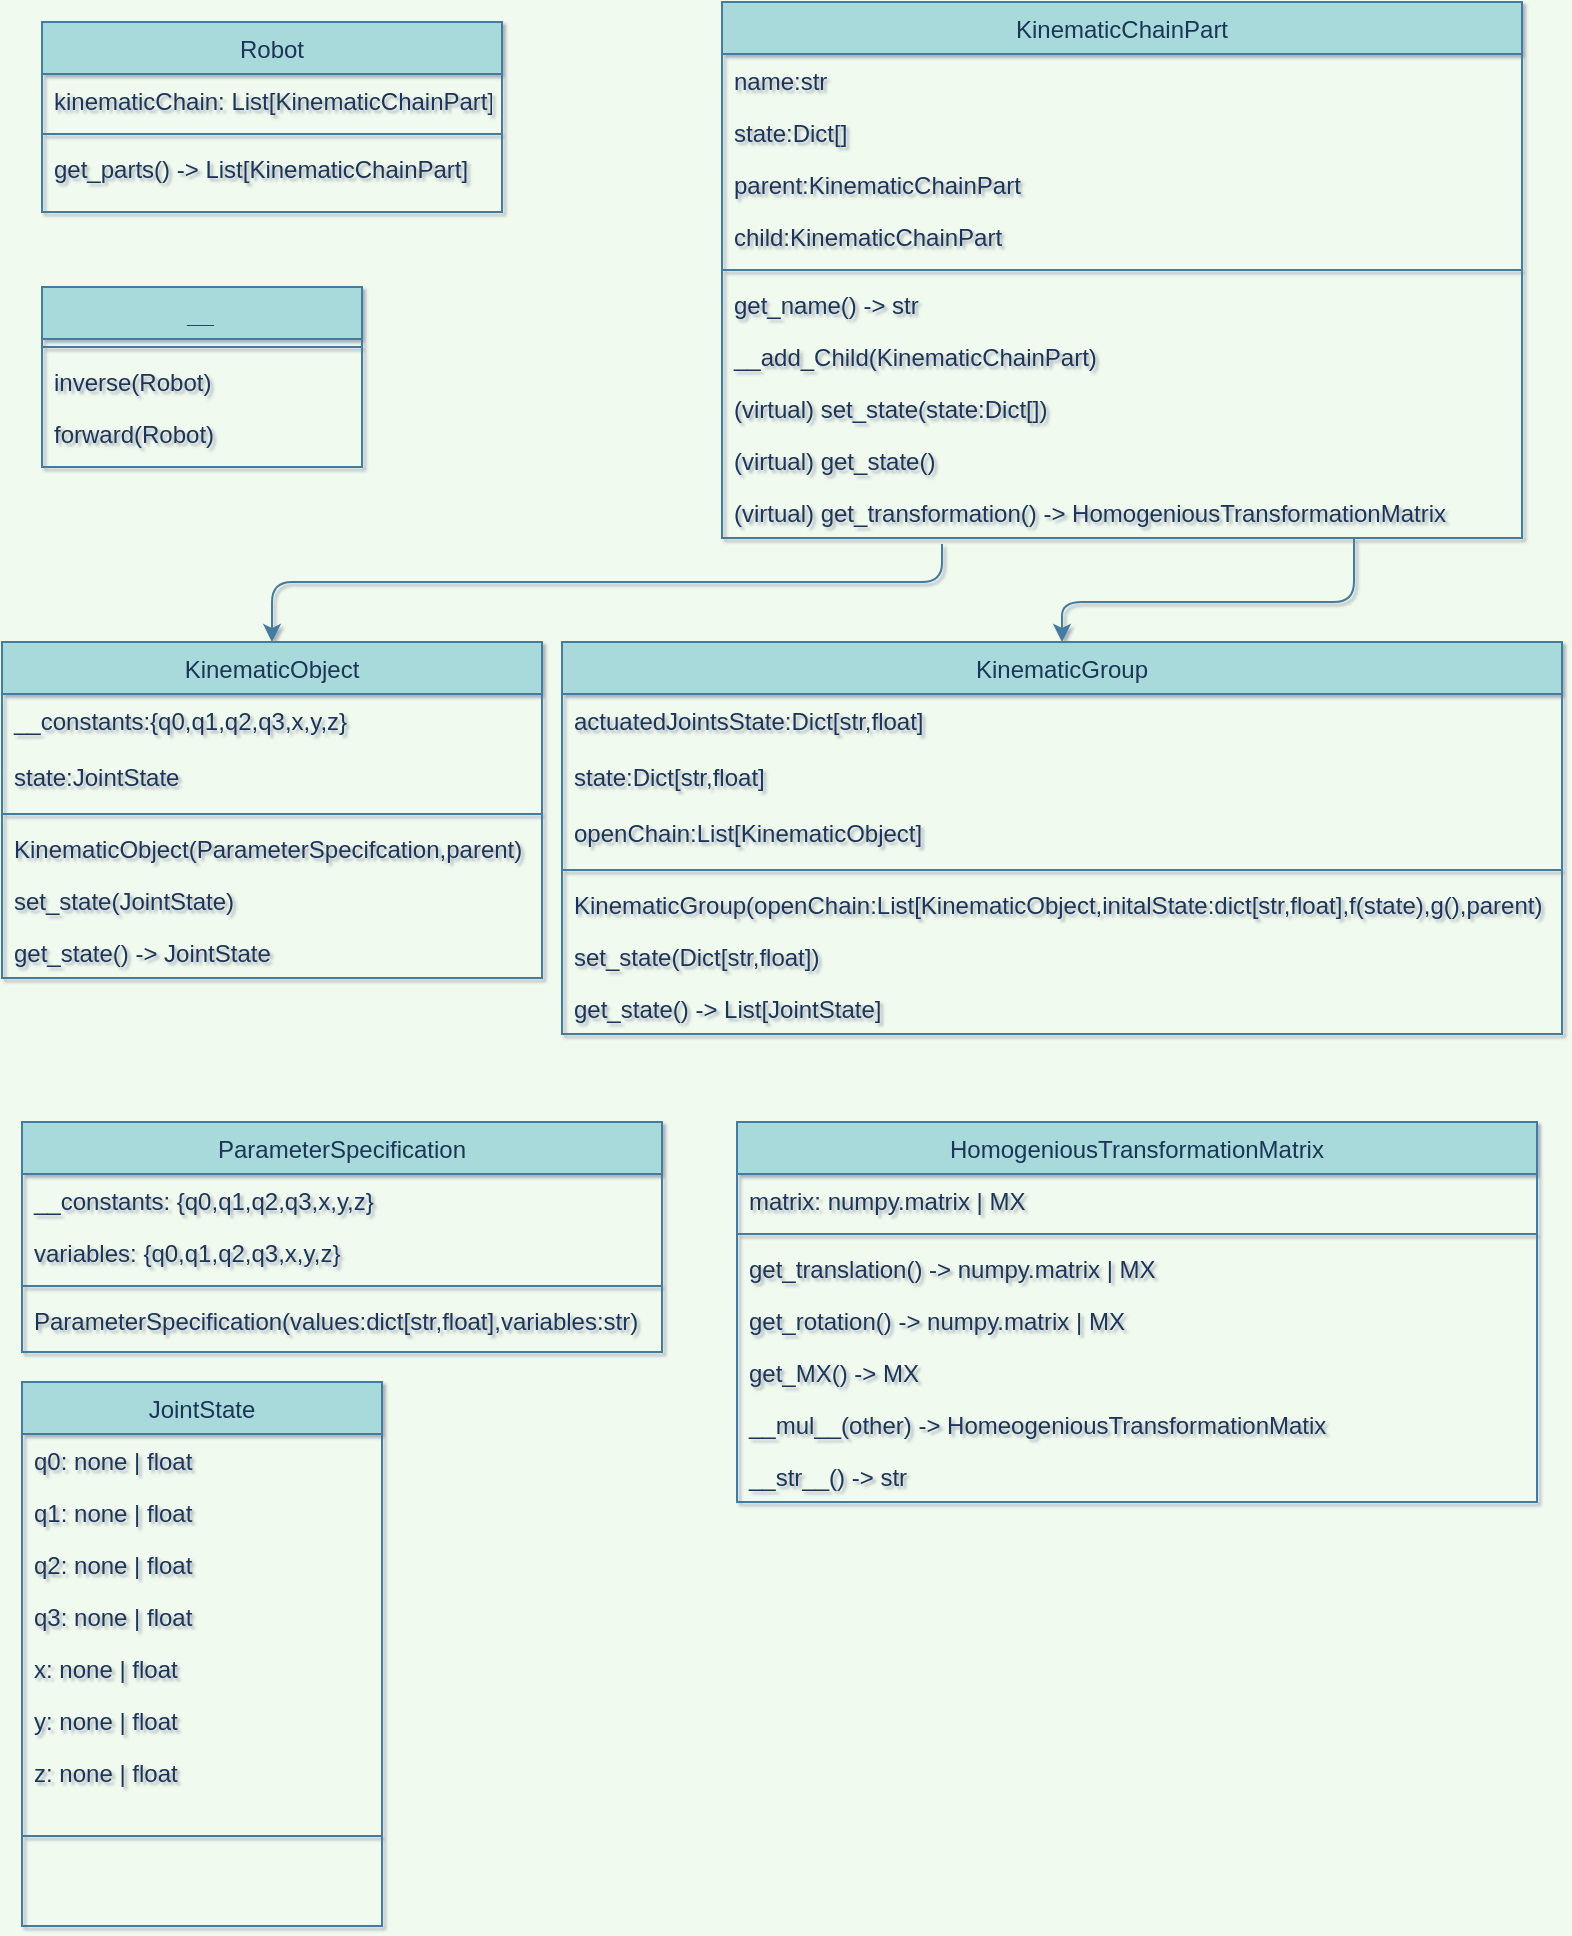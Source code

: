 <mxfile scale="1" border="10">
    <diagram id="C5RBs43oDa-KdzZeNtuy" name="Page-1">
        <mxGraphModel dx="1881" dy="625" grid="1" gridSize="10" guides="1" tooltips="1" connect="1" arrows="1" fold="1" page="1" pageScale="1" pageWidth="827" pageHeight="1169" background="#F1FAEE" math="0" shadow="1">
            <root>
                <mxCell id="WIyWlLk6GJQsqaUBKTNV-0"/>
                <mxCell id="WIyWlLk6GJQsqaUBKTNV-1" parent="WIyWlLk6GJQsqaUBKTNV-0"/>
                <mxCell id="zkfFHV4jXpPFQw0GAbJ--0" value="Robot&#10;" style="swimlane;fontStyle=0;align=center;verticalAlign=top;childLayout=stackLayout;horizontal=1;startSize=26;horizontalStack=0;resizeParent=1;resizeLast=0;collapsible=1;marginBottom=0;shadow=0;strokeWidth=1;fillColor=#A8DADC;strokeColor=#457B9D;fontColor=#1D3557;" parent="WIyWlLk6GJQsqaUBKTNV-1" vertex="1">
                    <mxGeometry x="40" y="30" width="230" height="95" as="geometry">
                        <mxRectangle x="230" y="140" width="160" height="26" as="alternateBounds"/>
                    </mxGeometry>
                </mxCell>
                <mxCell id="zkfFHV4jXpPFQw0GAbJ--1" value="kinematicChain: List[KinematicChainPart]&#10;" style="text;align=left;verticalAlign=top;spacingLeft=4;spacingRight=4;overflow=hidden;rotatable=0;points=[[0,0.5],[1,0.5]];portConstraint=eastwest;fontColor=#1D3557;" parent="zkfFHV4jXpPFQw0GAbJ--0" vertex="1">
                    <mxGeometry y="26" width="230" height="26" as="geometry"/>
                </mxCell>
                <mxCell id="zkfFHV4jXpPFQw0GAbJ--4" value="" style="line;html=1;strokeWidth=1;align=left;verticalAlign=middle;spacingTop=-1;spacingLeft=3;spacingRight=3;rotatable=0;labelPosition=right;points=[];portConstraint=eastwest;fillColor=#A8DADC;strokeColor=#457B9D;fontColor=#1D3557;labelBackgroundColor=#F1FAEE;" parent="zkfFHV4jXpPFQw0GAbJ--0" vertex="1">
                    <mxGeometry y="52" width="230" height="8" as="geometry"/>
                </mxCell>
                <mxCell id="1Mubp9VxluldV6Ck6pvW-1" value="get_parts() -&gt; List[KinematicChainPart]" style="text;align=left;verticalAlign=top;spacingLeft=4;spacingRight=4;overflow=hidden;rotatable=0;points=[[0,0.5],[1,0.5]];portConstraint=eastwest;fontColor=#1D3557;" parent="zkfFHV4jXpPFQw0GAbJ--0" vertex="1">
                    <mxGeometry y="60" width="230" height="26" as="geometry"/>
                </mxCell>
                <mxCell id="zkfFHV4jXpPFQw0GAbJ--17" value="KinematicGroup&#10;" style="swimlane;fontStyle=0;align=center;verticalAlign=top;childLayout=stackLayout;horizontal=1;startSize=26;horizontalStack=0;resizeParent=1;resizeLast=0;collapsible=1;marginBottom=0;shadow=0;strokeWidth=1;fillColor=#A8DADC;strokeColor=#457B9D;fontColor=#1D3557;" parent="WIyWlLk6GJQsqaUBKTNV-1" vertex="1">
                    <mxGeometry x="300" y="340" width="500" height="196" as="geometry">
                        <mxRectangle x="550" y="140" width="160" height="26" as="alternateBounds"/>
                    </mxGeometry>
                </mxCell>
                <mxCell id="zkfFHV4jXpPFQw0GAbJ--19" value="actuatedJointsState:Dict[str,float]" style="text;align=left;verticalAlign=top;spacingLeft=4;spacingRight=4;overflow=hidden;rotatable=0;points=[[0,0.5],[1,0.5]];portConstraint=eastwest;shadow=0;html=0;fontColor=#1D3557;" parent="zkfFHV4jXpPFQw0GAbJ--17" vertex="1">
                    <mxGeometry y="26" width="500" height="28" as="geometry"/>
                </mxCell>
                <mxCell id="52" value="state:Dict[str,float]" style="text;align=left;verticalAlign=top;spacingLeft=4;spacingRight=4;overflow=hidden;rotatable=0;points=[[0,0.5],[1,0.5]];portConstraint=eastwest;shadow=0;html=0;fontColor=#1D3557;" vertex="1" parent="zkfFHV4jXpPFQw0GAbJ--17">
                    <mxGeometry y="54" width="500" height="28" as="geometry"/>
                </mxCell>
                <mxCell id="49" value="openChain:List[KinematicObject]" style="text;align=left;verticalAlign=top;spacingLeft=4;spacingRight=4;overflow=hidden;rotatable=0;points=[[0,0.5],[1,0.5]];portConstraint=eastwest;shadow=0;html=0;fontColor=#1D3557;" vertex="1" parent="zkfFHV4jXpPFQw0GAbJ--17">
                    <mxGeometry y="82" width="500" height="28" as="geometry"/>
                </mxCell>
                <mxCell id="1Mubp9VxluldV6Ck6pvW-6" value="" style="line;html=1;strokeWidth=1;align=left;verticalAlign=middle;spacingTop=-1;spacingLeft=3;spacingRight=3;rotatable=0;labelPosition=right;points=[];portConstraint=eastwest;fillColor=#A8DADC;strokeColor=#457B9D;fontColor=#1D3557;labelBackgroundColor=#F1FAEE;" parent="zkfFHV4jXpPFQw0GAbJ--17" vertex="1">
                    <mxGeometry y="110" width="500" height="8" as="geometry"/>
                </mxCell>
                <mxCell id="1Mubp9VxluldV6Ck6pvW-5" value="KinematicGroup(openChain:List[KinematicObject,initalState:dict[str,float],f(state),g(),parent)" style="text;align=left;verticalAlign=top;spacingLeft=4;spacingRight=4;overflow=hidden;rotatable=0;points=[[0,0.5],[1,0.5]];portConstraint=eastwest;fontColor=#1D3557;" parent="zkfFHV4jXpPFQw0GAbJ--17" vertex="1">
                    <mxGeometry y="118" width="500" height="26" as="geometry"/>
                </mxCell>
                <mxCell id="103" value="set_state(Dict[str,float])" style="text;align=left;verticalAlign=top;spacingLeft=4;spacingRight=4;overflow=hidden;rotatable=0;points=[[0,0.5],[1,0.5]];portConstraint=eastwest;fontColor=#1D3557;" vertex="1" parent="zkfFHV4jXpPFQw0GAbJ--17">
                    <mxGeometry y="144" width="500" height="26" as="geometry"/>
                </mxCell>
                <mxCell id="1Mubp9VxluldV6Ck6pvW-3" value="get_state() -&gt; List[JointState]" style="text;align=left;verticalAlign=top;spacingLeft=4;spacingRight=4;overflow=hidden;rotatable=0;points=[[0,0.5],[1,0.5]];portConstraint=eastwest;fontColor=#1D3557;" parent="zkfFHV4jXpPFQw0GAbJ--17" vertex="1">
                    <mxGeometry y="170" width="500" height="26" as="geometry"/>
                </mxCell>
                <mxCell id="24" value="ParameterSpecification&#10;" style="swimlane;fontStyle=0;align=center;verticalAlign=top;childLayout=stackLayout;horizontal=1;startSize=26;horizontalStack=0;resizeParent=1;resizeLast=0;collapsible=1;marginBottom=0;shadow=0;strokeWidth=1;fillColor=#A8DADC;strokeColor=#457B9D;fontColor=#1D3557;" parent="WIyWlLk6GJQsqaUBKTNV-1" vertex="1">
                    <mxGeometry x="30" y="580" width="320" height="115" as="geometry">
                        <mxRectangle x="550" y="140" width="160" height="26" as="alternateBounds"/>
                    </mxGeometry>
                </mxCell>
                <mxCell id="25" value="__constants: {q0,q1,q2,q3,x,y,z}" style="text;align=left;verticalAlign=top;spacingLeft=4;spacingRight=4;overflow=hidden;rotatable=0;points=[[0,0.5],[1,0.5]];portConstraint=eastwest;fontColor=#1D3557;" parent="24" vertex="1">
                    <mxGeometry y="26" width="320" height="26" as="geometry"/>
                </mxCell>
                <mxCell id="26" value="variables: {q0,q1,q2,q3,x,y,z}" style="text;align=left;verticalAlign=top;spacingLeft=4;spacingRight=4;overflow=hidden;rotatable=0;points=[[0,0.5],[1,0.5]];portConstraint=eastwest;fontColor=#1D3557;" parent="24" vertex="1">
                    <mxGeometry y="52" width="320" height="26" as="geometry"/>
                </mxCell>
                <mxCell id="27" value="" style="line;html=1;strokeWidth=1;align=left;verticalAlign=middle;spacingTop=-1;spacingLeft=3;spacingRight=3;rotatable=0;labelPosition=right;points=[];portConstraint=eastwest;fillColor=#A8DADC;strokeColor=#457B9D;fontColor=#1D3557;labelBackgroundColor=#F1FAEE;" parent="24" vertex="1">
                    <mxGeometry y="78" width="320" height="8" as="geometry"/>
                </mxCell>
                <mxCell id="28" value="ParameterSpecification(values:dict[str,float],variables:str)" style="text;align=left;verticalAlign=top;spacingLeft=4;spacingRight=4;overflow=hidden;rotatable=0;points=[[0,0.5],[1,0.5]];portConstraint=eastwest;fontColor=#1D3557;" parent="24" vertex="1">
                    <mxGeometry y="86" width="320" height="26" as="geometry"/>
                </mxCell>
                <mxCell id="30" value="KinematicObject&#10;" style="swimlane;fontStyle=0;align=center;verticalAlign=top;childLayout=stackLayout;horizontal=1;startSize=26;horizontalStack=0;resizeParent=1;resizeLast=0;collapsible=1;marginBottom=0;shadow=0;strokeWidth=1;fillColor=#A8DADC;strokeColor=#457B9D;fontColor=#1D3557;" parent="WIyWlLk6GJQsqaUBKTNV-1" vertex="1">
                    <mxGeometry x="20" y="340" width="270" height="168" as="geometry">
                        <mxRectangle x="550" y="140" width="160" height="26" as="alternateBounds"/>
                    </mxGeometry>
                </mxCell>
                <mxCell id="32" value="__constants:{q0,q1,q2,q3,x,y,z}&#10;" style="text;align=left;verticalAlign=top;spacingLeft=4;spacingRight=4;overflow=hidden;rotatable=0;points=[[0,0.5],[1,0.5]];portConstraint=eastwest;shadow=0;html=0;fontColor=#1D3557;" parent="30" vertex="1">
                    <mxGeometry y="26" width="270" height="28" as="geometry"/>
                </mxCell>
                <mxCell id="83" value="state:JointState" style="text;align=left;verticalAlign=top;spacingLeft=4;spacingRight=4;overflow=hidden;rotatable=0;points=[[0,0.5],[1,0.5]];portConstraint=eastwest;shadow=0;html=0;fontColor=#1D3557;" vertex="1" parent="30">
                    <mxGeometry y="54" width="270" height="28" as="geometry"/>
                </mxCell>
                <mxCell id="35" value="" style="line;html=1;strokeWidth=1;align=left;verticalAlign=middle;spacingTop=-1;spacingLeft=3;spacingRight=3;rotatable=0;labelPosition=right;points=[];portConstraint=eastwest;fillColor=#A8DADC;strokeColor=#457B9D;fontColor=#1D3557;labelBackgroundColor=#F1FAEE;" parent="30" vertex="1">
                    <mxGeometry y="82" width="270" height="8" as="geometry"/>
                </mxCell>
                <mxCell id="82" value="KinematicObject(ParameterSpecifcation,parent)" style="text;align=left;verticalAlign=top;spacingLeft=4;spacingRight=4;overflow=hidden;rotatable=0;points=[[0,0.5],[1,0.5]];portConstraint=eastwest;fontColor=#1D3557;" vertex="1" parent="30">
                    <mxGeometry y="90" width="270" height="26" as="geometry"/>
                </mxCell>
                <mxCell id="37" value="set_state(JointState)" style="text;align=left;verticalAlign=top;spacingLeft=4;spacingRight=4;overflow=hidden;rotatable=0;points=[[0,0.5],[1,0.5]];portConstraint=eastwest;fontColor=#1D3557;" parent="30" vertex="1">
                    <mxGeometry y="116" width="270" height="26" as="geometry"/>
                </mxCell>
                <mxCell id="38" value="get_state() -&gt; JointState" style="text;align=left;verticalAlign=top;spacingLeft=4;spacingRight=4;overflow=hidden;rotatable=0;points=[[0,0.5],[1,0.5]];portConstraint=eastwest;fontColor=#1D3557;" parent="30" vertex="1">
                    <mxGeometry y="142" width="270" height="26" as="geometry"/>
                </mxCell>
                <mxCell id="39" value="__" style="swimlane;fontStyle=2;align=center;verticalAlign=top;childLayout=stackLayout;horizontal=1;startSize=26;horizontalStack=0;resizeParent=1;resizeLast=0;collapsible=1;marginBottom=0;shadow=0;strokeWidth=1;fillColor=#A8DADC;strokeColor=#457B9D;fontColor=#1D3557;" parent="WIyWlLk6GJQsqaUBKTNV-1" vertex="1">
                    <mxGeometry x="40" y="162.5" width="160" height="90" as="geometry">
                        <mxRectangle x="230" y="140" width="160" height="26" as="alternateBounds"/>
                    </mxGeometry>
                </mxCell>
                <mxCell id="42" value="" style="line;html=1;strokeWidth=1;align=left;verticalAlign=middle;spacingTop=-1;spacingLeft=3;spacingRight=3;rotatable=0;labelPosition=right;points=[];portConstraint=eastwest;fillColor=#A8DADC;strokeColor=#457B9D;fontColor=#1D3557;labelBackgroundColor=#F1FAEE;" parent="39" vertex="1">
                    <mxGeometry y="26" width="160" height="8" as="geometry"/>
                </mxCell>
                <mxCell id="43" value="inverse(Robot)" style="text;align=left;verticalAlign=top;spacingLeft=4;spacingRight=4;overflow=hidden;rotatable=0;points=[[0,0.5],[1,0.5]];portConstraint=eastwest;fontColor=#1D3557;" parent="39" vertex="1">
                    <mxGeometry y="34" width="160" height="26" as="geometry"/>
                </mxCell>
                <mxCell id="44" value="forward(Robot)" style="text;align=left;verticalAlign=top;spacingLeft=4;spacingRight=4;overflow=hidden;rotatable=0;points=[[0,0.5],[1,0.5]];portConstraint=eastwest;fontColor=#1D3557;" parent="39" vertex="1">
                    <mxGeometry y="60" width="160" height="26" as="geometry"/>
                </mxCell>
                <mxCell id="57" value="KinematicChainPart" style="swimlane;fontStyle=0;align=center;verticalAlign=top;childLayout=stackLayout;horizontal=1;startSize=26;horizontalStack=0;resizeParent=1;resizeLast=0;collapsible=1;marginBottom=0;shadow=0;strokeWidth=1;fillColor=#A8DADC;strokeColor=#457B9D;fontColor=#1D3557;" vertex="1" parent="WIyWlLk6GJQsqaUBKTNV-1">
                    <mxGeometry x="380" y="20" width="400" height="268" as="geometry">
                        <mxRectangle x="230" y="140" width="160" height="26" as="alternateBounds"/>
                    </mxGeometry>
                </mxCell>
                <mxCell id="58" value="name:str" style="text;align=left;verticalAlign=top;spacingLeft=4;spacingRight=4;overflow=hidden;rotatable=0;points=[[0,0.5],[1,0.5]];portConstraint=eastwest;fontColor=#1D3557;" vertex="1" parent="57">
                    <mxGeometry y="26" width="400" height="26" as="geometry"/>
                </mxCell>
                <mxCell id="66" value="state:Dict[]" style="text;align=left;verticalAlign=top;spacingLeft=4;spacingRight=4;overflow=hidden;rotatable=0;points=[[0,0.5],[1,0.5]];portConstraint=eastwest;fontColor=#1D3557;" vertex="1" parent="57">
                    <mxGeometry y="52" width="400" height="26" as="geometry"/>
                </mxCell>
                <mxCell id="65" value="parent:KinematicChainPart" style="text;align=left;verticalAlign=top;spacingLeft=4;spacingRight=4;overflow=hidden;rotatable=0;points=[[0,0.5],[1,0.5]];portConstraint=eastwest;fontColor=#1D3557;" vertex="1" parent="57">
                    <mxGeometry y="78" width="400" height="26" as="geometry"/>
                </mxCell>
                <mxCell id="80" value="child:KinematicChainPart" style="text;align=left;verticalAlign=top;spacingLeft=4;spacingRight=4;overflow=hidden;rotatable=0;points=[[0,0.5],[1,0.5]];portConstraint=eastwest;fontColor=#1D3557;" vertex="1" parent="57">
                    <mxGeometry y="104" width="400" height="26" as="geometry"/>
                </mxCell>
                <mxCell id="59" value="" style="line;html=1;strokeWidth=1;align=left;verticalAlign=middle;spacingTop=-1;spacingLeft=3;spacingRight=3;rotatable=0;labelPosition=right;points=[];portConstraint=eastwest;fillColor=#A8DADC;strokeColor=#457B9D;fontColor=#1D3557;labelBackgroundColor=#F1FAEE;" vertex="1" parent="57">
                    <mxGeometry y="130" width="400" height="8" as="geometry"/>
                </mxCell>
                <mxCell id="60" value="get_name() -&gt; str" style="text;align=left;verticalAlign=top;spacingLeft=4;spacingRight=4;overflow=hidden;rotatable=0;points=[[0,0.5],[1,0.5]];portConstraint=eastwest;fontColor=#1D3557;" vertex="1" parent="57">
                    <mxGeometry y="138" width="400" height="26" as="geometry"/>
                </mxCell>
                <mxCell id="91" value="__add_Child(KinematicChainPart)" style="text;align=left;verticalAlign=top;spacingLeft=4;spacingRight=4;overflow=hidden;rotatable=0;points=[[0,0.5],[1,0.5]];portConstraint=eastwest;fontColor=#1D3557;" vertex="1" parent="57">
                    <mxGeometry y="164" width="400" height="26" as="geometry"/>
                </mxCell>
                <mxCell id="67" value="(virtual) set_state(state:Dict[])" style="text;align=left;verticalAlign=top;spacingLeft=4;spacingRight=4;overflow=hidden;rotatable=0;points=[[0,0.5],[1,0.5]];portConstraint=eastwest;fontColor=#1D3557;" vertex="1" parent="57">
                    <mxGeometry y="190" width="400" height="26" as="geometry"/>
                </mxCell>
                <mxCell id="68" value="(virtual) get_state()" style="text;align=left;verticalAlign=top;spacingLeft=4;spacingRight=4;overflow=hidden;rotatable=0;points=[[0,0.5],[1,0.5]];portConstraint=eastwest;fontColor=#1D3557;" vertex="1" parent="57">
                    <mxGeometry y="216" width="400" height="26" as="geometry"/>
                </mxCell>
                <mxCell id="69" value="(virtual) get_transformation() -&gt; HomogeniousTransformationMatrix" style="text;align=left;verticalAlign=top;spacingLeft=4;spacingRight=4;overflow=hidden;rotatable=0;points=[[0,0.5],[1,0.5]];portConstraint=eastwest;fontColor=#1D3557;" vertex="1" parent="57">
                    <mxGeometry y="242" width="400" height="26" as="geometry"/>
                </mxCell>
                <mxCell id="70" value="JointState" style="swimlane;fontStyle=0;align=center;verticalAlign=top;childLayout=stackLayout;horizontal=1;startSize=26;horizontalStack=0;resizeParent=1;resizeLast=0;collapsible=1;marginBottom=0;shadow=0;strokeWidth=1;fillColor=#A8DADC;strokeColor=#457B9D;fontColor=#1D3557;" vertex="1" parent="WIyWlLk6GJQsqaUBKTNV-1">
                    <mxGeometry x="30" y="710" width="180" height="272" as="geometry">
                        <mxRectangle x="550" y="140" width="160" height="26" as="alternateBounds"/>
                    </mxGeometry>
                </mxCell>
                <mxCell id="72" value="q0: none | float" style="text;align=left;verticalAlign=top;spacingLeft=4;spacingRight=4;overflow=hidden;rotatable=0;points=[[0,0.5],[1,0.5]];portConstraint=eastwest;fontColor=#1D3557;" vertex="1" parent="70">
                    <mxGeometry y="26" width="180" height="26" as="geometry"/>
                </mxCell>
                <mxCell id="84" value="q1: none | float" style="text;align=left;verticalAlign=top;spacingLeft=4;spacingRight=4;overflow=hidden;rotatable=0;points=[[0,0.5],[1,0.5]];portConstraint=eastwest;fontColor=#1D3557;" vertex="1" parent="70">
                    <mxGeometry y="52" width="180" height="26" as="geometry"/>
                </mxCell>
                <mxCell id="85" value="q2: none | float" style="text;align=left;verticalAlign=top;spacingLeft=4;spacingRight=4;overflow=hidden;rotatable=0;points=[[0,0.5],[1,0.5]];portConstraint=eastwest;fontColor=#1D3557;" vertex="1" parent="70">
                    <mxGeometry y="78" width="180" height="26" as="geometry"/>
                </mxCell>
                <mxCell id="86" value="q3: none | float" style="text;align=left;verticalAlign=top;spacingLeft=4;spacingRight=4;overflow=hidden;rotatable=0;points=[[0,0.5],[1,0.5]];portConstraint=eastwest;fontColor=#1D3557;" vertex="1" parent="70">
                    <mxGeometry y="104" width="180" height="26" as="geometry"/>
                </mxCell>
                <mxCell id="87" value="x: none | float" style="text;align=left;verticalAlign=top;spacingLeft=4;spacingRight=4;overflow=hidden;rotatable=0;points=[[0,0.5],[1,0.5]];portConstraint=eastwest;fontColor=#1D3557;" vertex="1" parent="70">
                    <mxGeometry y="130" width="180" height="26" as="geometry"/>
                </mxCell>
                <mxCell id="89" value="y: none | float" style="text;align=left;verticalAlign=top;spacingLeft=4;spacingRight=4;overflow=hidden;rotatable=0;points=[[0,0.5],[1,0.5]];portConstraint=eastwest;fontColor=#1D3557;" vertex="1" parent="70">
                    <mxGeometry y="156" width="180" height="26" as="geometry"/>
                </mxCell>
                <mxCell id="90" value="z: none | float" style="text;align=left;verticalAlign=top;spacingLeft=4;spacingRight=4;overflow=hidden;rotatable=0;points=[[0,0.5],[1,0.5]];portConstraint=eastwest;fontColor=#1D3557;" vertex="1" parent="70">
                    <mxGeometry y="182" width="180" height="26" as="geometry"/>
                </mxCell>
                <mxCell id="73" value="" style="line;html=1;strokeWidth=1;align=left;verticalAlign=middle;spacingTop=-1;spacingLeft=3;spacingRight=3;rotatable=0;labelPosition=right;points=[];portConstraint=eastwest;fillColor=#A8DADC;strokeColor=#457B9D;fontColor=#1D3557;labelBackgroundColor=#F1FAEE;" vertex="1" parent="70">
                    <mxGeometry y="208" width="180" height="38" as="geometry"/>
                </mxCell>
                <mxCell id="77" value="" style="endArrow=classic;html=1;strokeColor=#457B9D;fontColor=#1D3557;labelBackgroundColor=#F1FAEE;entryX=0.5;entryY=0;entryDx=0;entryDy=0;" edge="1" parent="WIyWlLk6GJQsqaUBKTNV-1" target="30">
                    <mxGeometry width="50" height="50" relative="1" as="geometry">
                        <mxPoint x="490" y="291" as="sourcePoint"/>
                        <mxPoint x="450" y="290" as="targetPoint"/>
                        <Array as="points">
                            <mxPoint x="490" y="310"/>
                            <mxPoint x="155" y="310"/>
                        </Array>
                    </mxGeometry>
                </mxCell>
                <mxCell id="78" value="" style="endArrow=classic;html=1;exitX=0.79;exitY=1.02;exitDx=0;exitDy=0;strokeColor=#457B9D;fontColor=#1D3557;labelBackgroundColor=#F1FAEE;entryX=0.5;entryY=0;entryDx=0;entryDy=0;exitPerimeter=0;" edge="1" parent="WIyWlLk6GJQsqaUBKTNV-1" source="69" target="zkfFHV4jXpPFQw0GAbJ--17">
                    <mxGeometry width="50" height="50" relative="1" as="geometry">
                        <mxPoint x="603.28" y="249.328" as="sourcePoint"/>
                        <mxPoint x="450" y="320" as="targetPoint"/>
                        <Array as="points">
                            <mxPoint x="696" y="320"/>
                            <mxPoint x="550" y="320"/>
                        </Array>
                    </mxGeometry>
                </mxCell>
                <mxCell id="92" value="HomogeniousTransformationMatrix" style="swimlane;fontStyle=0;align=center;verticalAlign=top;childLayout=stackLayout;horizontal=1;startSize=26;horizontalStack=0;resizeParent=1;resizeLast=0;collapsible=1;marginBottom=0;shadow=0;strokeWidth=1;fillColor=#A8DADC;strokeColor=#457B9D;fontColor=#1D3557;" vertex="1" parent="WIyWlLk6GJQsqaUBKTNV-1">
                    <mxGeometry x="387.5" y="580" width="400" height="190" as="geometry">
                        <mxRectangle x="230" y="140" width="160" height="26" as="alternateBounds"/>
                    </mxGeometry>
                </mxCell>
                <mxCell id="93" value="matrix: numpy.matrix | MX" style="text;align=left;verticalAlign=top;spacingLeft=4;spacingRight=4;overflow=hidden;rotatable=0;points=[[0,0.5],[1,0.5]];portConstraint=eastwest;fontColor=#1D3557;" vertex="1" parent="92">
                    <mxGeometry y="26" width="400" height="26" as="geometry"/>
                </mxCell>
                <mxCell id="97" value="" style="line;html=1;strokeWidth=1;align=left;verticalAlign=middle;spacingTop=-1;spacingLeft=3;spacingRight=3;rotatable=0;labelPosition=right;points=[];portConstraint=eastwest;fillColor=#A8DADC;strokeColor=#457B9D;fontColor=#1D3557;labelBackgroundColor=#F1FAEE;" vertex="1" parent="92">
                    <mxGeometry y="52" width="400" height="8" as="geometry"/>
                </mxCell>
                <mxCell id="98" value="get_translation() -&gt; numpy.matrix | MX" style="text;align=left;verticalAlign=top;spacingLeft=4;spacingRight=4;overflow=hidden;rotatable=0;points=[[0,0.5],[1,0.5]];portConstraint=eastwest;fontColor=#1D3557;" vertex="1" parent="92">
                    <mxGeometry y="60" width="400" height="26" as="geometry"/>
                </mxCell>
                <mxCell id="99" value="get_rotation() -&gt; numpy.matrix | MX" style="text;align=left;verticalAlign=top;spacingLeft=4;spacingRight=4;overflow=hidden;rotatable=0;points=[[0,0.5],[1,0.5]];portConstraint=eastwest;fontColor=#1D3557;" vertex="1" parent="92">
                    <mxGeometry y="86" width="400" height="26" as="geometry"/>
                </mxCell>
                <mxCell id="100" value="get_MX() -&gt; MX" style="text;align=left;verticalAlign=top;spacingLeft=4;spacingRight=4;overflow=hidden;rotatable=0;points=[[0,0.5],[1,0.5]];portConstraint=eastwest;fontColor=#1D3557;" vertex="1" parent="92">
                    <mxGeometry y="112" width="400" height="26" as="geometry"/>
                </mxCell>
                <mxCell id="101" value="__mul__(other) -&gt; HomeogeniousTransformationMatix" style="text;align=left;verticalAlign=top;spacingLeft=4;spacingRight=4;overflow=hidden;rotatable=0;points=[[0,0.5],[1,0.5]];portConstraint=eastwest;fontColor=#1D3557;" vertex="1" parent="92">
                    <mxGeometry y="138" width="400" height="26" as="geometry"/>
                </mxCell>
                <mxCell id="102" value="__str__() -&gt; str" style="text;align=left;verticalAlign=top;spacingLeft=4;spacingRight=4;overflow=hidden;rotatable=0;points=[[0,0.5],[1,0.5]];portConstraint=eastwest;fontColor=#1D3557;" vertex="1" parent="92">
                    <mxGeometry y="164" width="400" height="26" as="geometry"/>
                </mxCell>
            </root>
        </mxGraphModel>
    </diagram>
</mxfile>